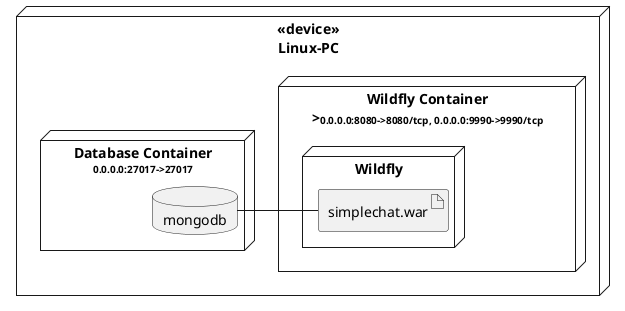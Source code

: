 @startuml

node "<<device>>\nLinux-PC" as os {
    node "Wildfly Container\n><size:10>0.0.0.0:8080->8080/tcp, 0.0.0.0:9990->9990/tcp</size>" {
        node Wildfly as AS {
            artifact simplechat.war as war
        }

    }

    node "Database Container\n<size:10>0.0.0.0:27017->27017</size>" {
        database mongodb as DB
    }
}

war - DB
@enduml